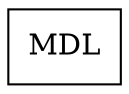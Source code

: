 digraph G {
node [shape = circle];
node192 [ uuid = "5827beee-0ecb-460e-a478-95f08e36cabe" shape = "record" label = "MDL
 " ];
}
